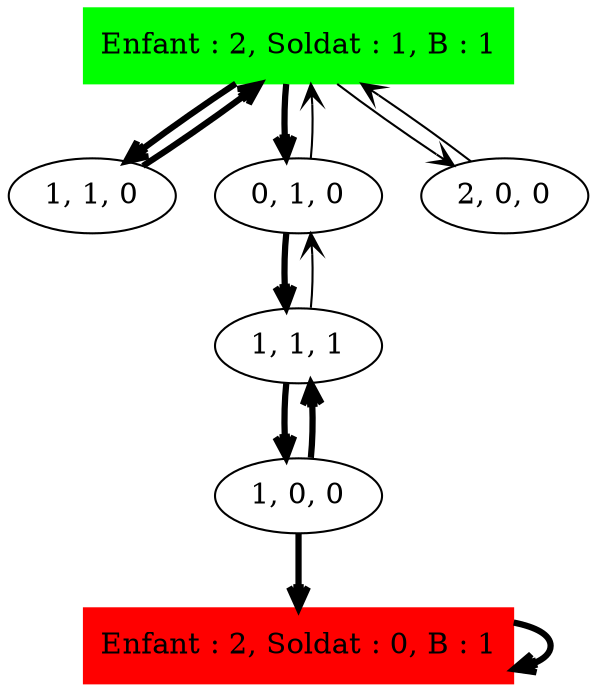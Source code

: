 digraph Soldat_Sol_ {
	initial [label="Enfant : 2, Soldat : 1, B : 1" color=green shape=box style=filled]
	final [label="Enfant : 2, Soldat : 0, B : 1" color=red shape=box style=filled]
	initial -> "1, 1, 0" [arrowhead=open penwidth=3]
	initial -> "0, 1, 0" [arrowhead=open penwidth=3]
	initial -> "2, 0, 0" [arrowhead=open]
	"2, 0, 0" -> initial [arrowhead=open]
	"0, 1, 0" -> "1, 1, 1" [arrowhead=open penwidth=3]
	"0, 1, 0" -> initial [arrowhead=open]
	"1, 1, 1" -> "0, 1, 0" [arrowhead=open]
	"1, 1, 1" -> "1, 0, 0" [arrowhead=open penwidth=3]
	"1, 0, 0" -> final [arrowhead=open penwidth=3]
	"1, 0, 0" -> "1, 1, 1" [arrowhead=open penwidth=3]
	final -> final [arrowhead=open penwidth=3]
	"1, 1, 0" -> initial [arrowhead=open penwidth=3]
}
